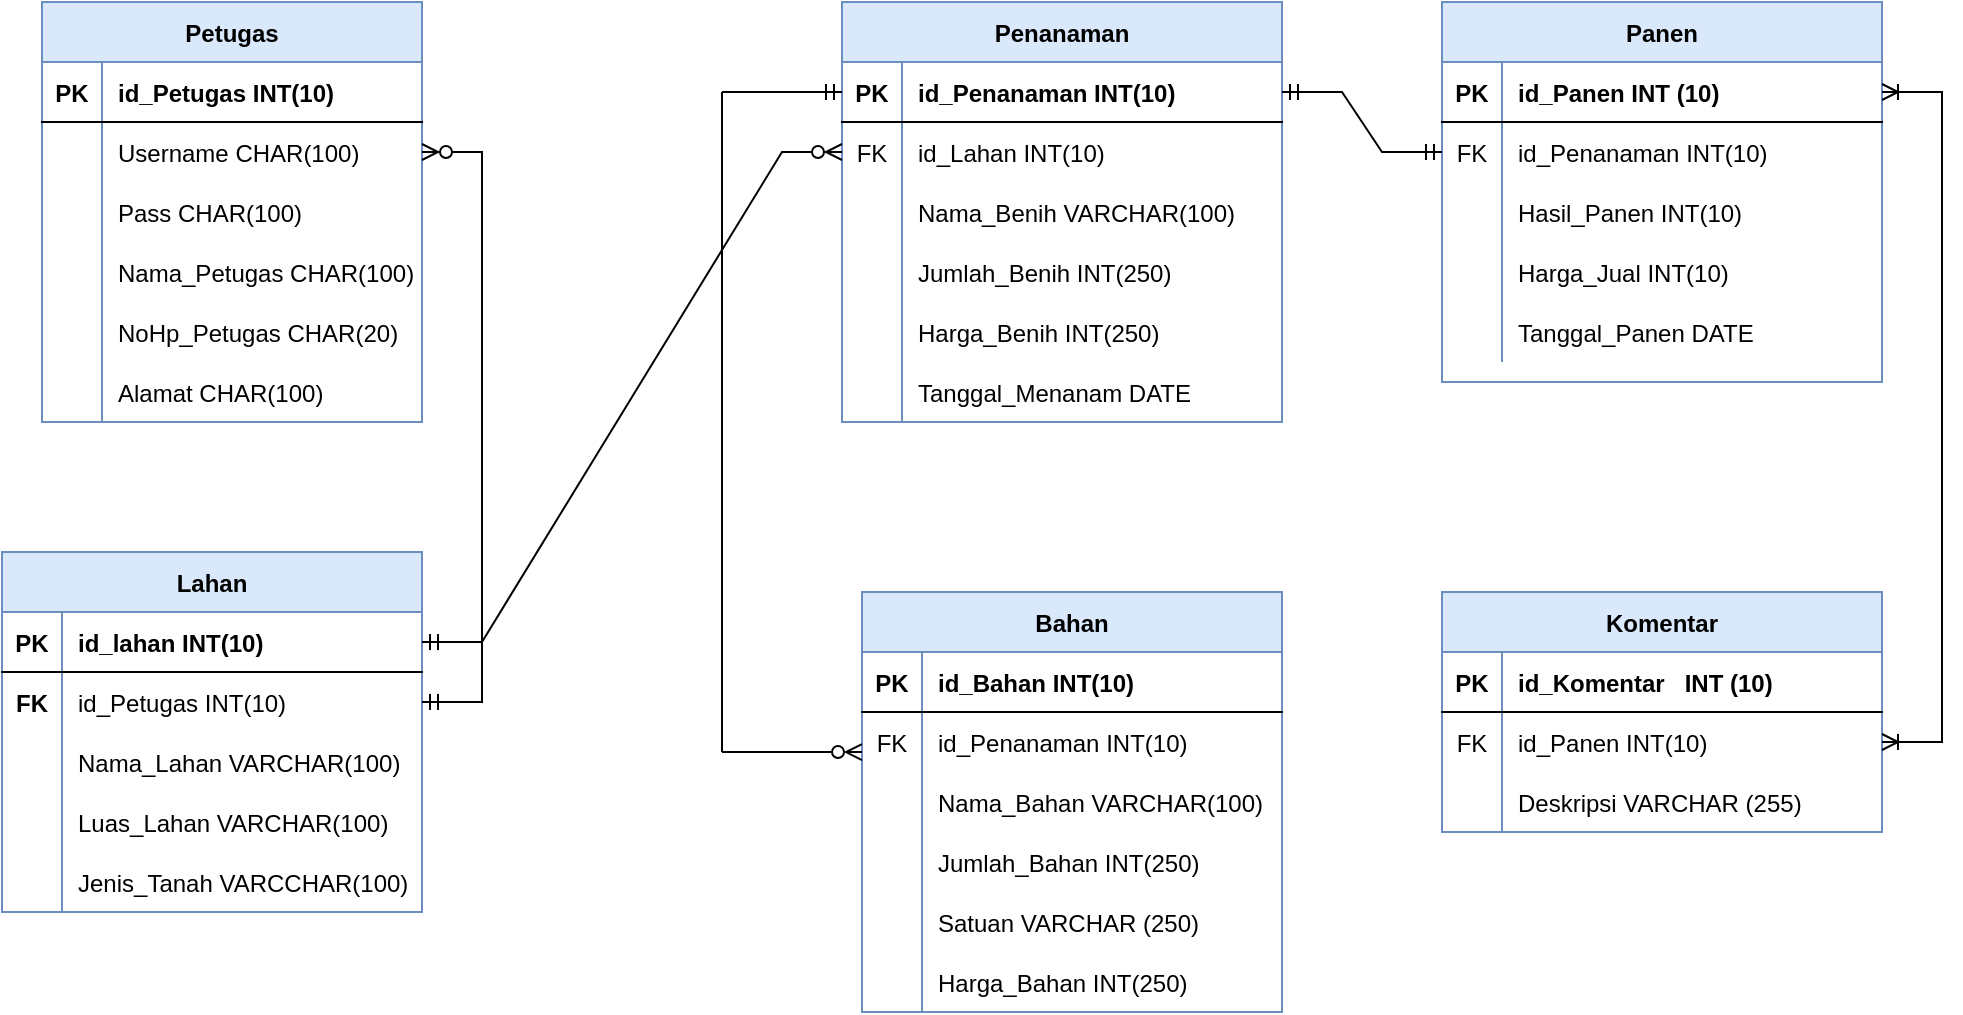 <mxfile version="18.1.2" type="github">
  <diagram id="t7URyuVreBYmDXlSiFJe" name="Page-1">
    <mxGraphModel dx="868" dy="450" grid="1" gridSize="10" guides="1" tooltips="1" connect="1" arrows="1" fold="1" page="1" pageScale="1" pageWidth="1700" pageHeight="1100" math="0" shadow="0">
      <root>
        <mxCell id="0" />
        <mxCell id="1" parent="0" />
        <mxCell id="6yhbWwJbMzKRtR10z-1x-57" value="Panen" style="shape=table;startSize=30;container=1;collapsible=1;childLayout=tableLayout;fixedRows=1;rowLines=0;fontStyle=1;align=center;resizeLast=1;fillColor=#dae8fc;strokeColor=#6c8ebf;" parent="1" vertex="1">
          <mxGeometry x="1000" y="55" width="220" height="190" as="geometry" />
        </mxCell>
        <mxCell id="6yhbWwJbMzKRtR10z-1x-58" value="" style="shape=tableRow;horizontal=0;startSize=0;swimlaneHead=0;swimlaneBody=0;fillColor=none;collapsible=0;dropTarget=0;points=[[0,0.5],[1,0.5]];portConstraint=eastwest;top=0;left=0;right=0;bottom=1;" parent="6yhbWwJbMzKRtR10z-1x-57" vertex="1">
          <mxGeometry y="30" width="220" height="30" as="geometry" />
        </mxCell>
        <mxCell id="6yhbWwJbMzKRtR10z-1x-59" value="PK" style="shape=partialRectangle;connectable=0;fillColor=none;top=0;left=0;bottom=0;right=0;fontStyle=1;overflow=hidden;" parent="6yhbWwJbMzKRtR10z-1x-58" vertex="1">
          <mxGeometry width="30" height="30" as="geometry">
            <mxRectangle width="30" height="30" as="alternateBounds" />
          </mxGeometry>
        </mxCell>
        <mxCell id="6yhbWwJbMzKRtR10z-1x-60" value="id_Panen INT (10)" style="shape=partialRectangle;connectable=0;fillColor=none;top=0;left=0;bottom=0;right=0;align=left;spacingLeft=6;fontStyle=1;overflow=hidden;" parent="6yhbWwJbMzKRtR10z-1x-58" vertex="1">
          <mxGeometry x="30" width="190" height="30" as="geometry">
            <mxRectangle width="190" height="30" as="alternateBounds" />
          </mxGeometry>
        </mxCell>
        <mxCell id="6yhbWwJbMzKRtR10z-1x-61" value="" style="shape=tableRow;horizontal=0;startSize=0;swimlaneHead=0;swimlaneBody=0;fillColor=none;collapsible=0;dropTarget=0;points=[[0,0.5],[1,0.5]];portConstraint=eastwest;top=0;left=0;right=0;bottom=0;" parent="6yhbWwJbMzKRtR10z-1x-57" vertex="1">
          <mxGeometry y="60" width="220" height="30" as="geometry" />
        </mxCell>
        <mxCell id="6yhbWwJbMzKRtR10z-1x-62" value="FK" style="shape=partialRectangle;connectable=0;fillColor=none;top=0;left=0;bottom=0;right=0;editable=1;overflow=hidden;" parent="6yhbWwJbMzKRtR10z-1x-61" vertex="1">
          <mxGeometry width="30" height="30" as="geometry">
            <mxRectangle width="30" height="30" as="alternateBounds" />
          </mxGeometry>
        </mxCell>
        <mxCell id="6yhbWwJbMzKRtR10z-1x-63" value="id_Penanaman INT(10)" style="shape=partialRectangle;connectable=0;fillColor=none;top=0;left=0;bottom=0;right=0;align=left;spacingLeft=6;overflow=hidden;" parent="6yhbWwJbMzKRtR10z-1x-61" vertex="1">
          <mxGeometry x="30" width="190" height="30" as="geometry">
            <mxRectangle width="190" height="30" as="alternateBounds" />
          </mxGeometry>
        </mxCell>
        <mxCell id="6yhbWwJbMzKRtR10z-1x-64" value="" style="shape=tableRow;horizontal=0;startSize=0;swimlaneHead=0;swimlaneBody=0;fillColor=none;collapsible=0;dropTarget=0;points=[[0,0.5],[1,0.5]];portConstraint=eastwest;top=0;left=0;right=0;bottom=0;" parent="6yhbWwJbMzKRtR10z-1x-57" vertex="1">
          <mxGeometry y="90" width="220" height="30" as="geometry" />
        </mxCell>
        <mxCell id="6yhbWwJbMzKRtR10z-1x-65" value="" style="shape=partialRectangle;connectable=0;fillColor=none;top=0;left=0;bottom=0;right=0;editable=1;overflow=hidden;" parent="6yhbWwJbMzKRtR10z-1x-64" vertex="1">
          <mxGeometry width="30" height="30" as="geometry">
            <mxRectangle width="30" height="30" as="alternateBounds" />
          </mxGeometry>
        </mxCell>
        <mxCell id="6yhbWwJbMzKRtR10z-1x-66" value="Hasil_Panen INT(10)" style="shape=partialRectangle;connectable=0;fillColor=none;top=0;left=0;bottom=0;right=0;align=left;spacingLeft=6;overflow=hidden;" parent="6yhbWwJbMzKRtR10z-1x-64" vertex="1">
          <mxGeometry x="30" width="190" height="30" as="geometry">
            <mxRectangle width="190" height="30" as="alternateBounds" />
          </mxGeometry>
        </mxCell>
        <mxCell id="6yhbWwJbMzKRtR10z-1x-67" value="" style="shape=tableRow;horizontal=0;startSize=0;swimlaneHead=0;swimlaneBody=0;fillColor=none;collapsible=0;dropTarget=0;points=[[0,0.5],[1,0.5]];portConstraint=eastwest;top=0;left=0;right=0;bottom=0;" parent="6yhbWwJbMzKRtR10z-1x-57" vertex="1">
          <mxGeometry y="120" width="220" height="30" as="geometry" />
        </mxCell>
        <mxCell id="6yhbWwJbMzKRtR10z-1x-68" value="" style="shape=partialRectangle;connectable=0;fillColor=none;top=0;left=0;bottom=0;right=0;editable=1;overflow=hidden;" parent="6yhbWwJbMzKRtR10z-1x-67" vertex="1">
          <mxGeometry width="30" height="30" as="geometry">
            <mxRectangle width="30" height="30" as="alternateBounds" />
          </mxGeometry>
        </mxCell>
        <mxCell id="6yhbWwJbMzKRtR10z-1x-69" value="Harga_Jual INT(10)" style="shape=partialRectangle;connectable=0;fillColor=none;top=0;left=0;bottom=0;right=0;align=left;spacingLeft=6;overflow=hidden;" parent="6yhbWwJbMzKRtR10z-1x-67" vertex="1">
          <mxGeometry x="30" width="190" height="30" as="geometry">
            <mxRectangle width="190" height="30" as="alternateBounds" />
          </mxGeometry>
        </mxCell>
        <mxCell id="6yhbWwJbMzKRtR10z-1x-168" value="" style="shape=tableRow;horizontal=0;startSize=0;swimlaneHead=0;swimlaneBody=0;fillColor=none;collapsible=0;dropTarget=0;points=[[0,0.5],[1,0.5]];portConstraint=eastwest;top=0;left=0;right=0;bottom=0;" parent="6yhbWwJbMzKRtR10z-1x-57" vertex="1">
          <mxGeometry y="150" width="220" height="30" as="geometry" />
        </mxCell>
        <mxCell id="6yhbWwJbMzKRtR10z-1x-169" value="" style="shape=partialRectangle;connectable=0;fillColor=none;top=0;left=0;bottom=0;right=0;editable=1;overflow=hidden;" parent="6yhbWwJbMzKRtR10z-1x-168" vertex="1">
          <mxGeometry width="30" height="30" as="geometry">
            <mxRectangle width="30" height="30" as="alternateBounds" />
          </mxGeometry>
        </mxCell>
        <mxCell id="6yhbWwJbMzKRtR10z-1x-170" value="Tanggal_Panen DATE" style="shape=partialRectangle;connectable=0;fillColor=none;top=0;left=0;bottom=0;right=0;align=left;spacingLeft=6;overflow=hidden;" parent="6yhbWwJbMzKRtR10z-1x-168" vertex="1">
          <mxGeometry x="30" width="190" height="30" as="geometry">
            <mxRectangle width="190" height="30" as="alternateBounds" />
          </mxGeometry>
        </mxCell>
        <mxCell id="6yhbWwJbMzKRtR10z-1x-70" value="Penanaman" style="shape=table;startSize=30;container=1;collapsible=1;childLayout=tableLayout;fixedRows=1;rowLines=0;fontStyle=1;align=center;resizeLast=1;fillColor=#dae8fc;strokeColor=#6c8ebf;" parent="1" vertex="1">
          <mxGeometry x="700" y="55" width="220" height="210" as="geometry" />
        </mxCell>
        <mxCell id="6yhbWwJbMzKRtR10z-1x-71" value="" style="shape=tableRow;horizontal=0;startSize=0;swimlaneHead=0;swimlaneBody=0;fillColor=none;collapsible=0;dropTarget=0;points=[[0,0.5],[1,0.5]];portConstraint=eastwest;top=0;left=0;right=0;bottom=1;" parent="6yhbWwJbMzKRtR10z-1x-70" vertex="1">
          <mxGeometry y="30" width="220" height="30" as="geometry" />
        </mxCell>
        <mxCell id="6yhbWwJbMzKRtR10z-1x-72" value="PK" style="shape=partialRectangle;connectable=0;fillColor=none;top=0;left=0;bottom=0;right=0;fontStyle=1;overflow=hidden;" parent="6yhbWwJbMzKRtR10z-1x-71" vertex="1">
          <mxGeometry width="30" height="30" as="geometry">
            <mxRectangle width="30" height="30" as="alternateBounds" />
          </mxGeometry>
        </mxCell>
        <mxCell id="6yhbWwJbMzKRtR10z-1x-73" value="id_Penanaman INT(10)" style="shape=partialRectangle;connectable=0;fillColor=none;top=0;left=0;bottom=0;right=0;align=left;spacingLeft=6;fontStyle=1;overflow=hidden;" parent="6yhbWwJbMzKRtR10z-1x-71" vertex="1">
          <mxGeometry x="30" width="190" height="30" as="geometry">
            <mxRectangle width="190" height="30" as="alternateBounds" />
          </mxGeometry>
        </mxCell>
        <mxCell id="6yhbWwJbMzKRtR10z-1x-74" value="" style="shape=tableRow;horizontal=0;startSize=0;swimlaneHead=0;swimlaneBody=0;fillColor=none;collapsible=0;dropTarget=0;points=[[0,0.5],[1,0.5]];portConstraint=eastwest;top=0;left=0;right=0;bottom=0;" parent="6yhbWwJbMzKRtR10z-1x-70" vertex="1">
          <mxGeometry y="60" width="220" height="30" as="geometry" />
        </mxCell>
        <mxCell id="6yhbWwJbMzKRtR10z-1x-75" value="FK" style="shape=partialRectangle;connectable=0;fillColor=none;top=0;left=0;bottom=0;right=0;editable=1;overflow=hidden;" parent="6yhbWwJbMzKRtR10z-1x-74" vertex="1">
          <mxGeometry width="30" height="30" as="geometry">
            <mxRectangle width="30" height="30" as="alternateBounds" />
          </mxGeometry>
        </mxCell>
        <mxCell id="6yhbWwJbMzKRtR10z-1x-76" value="id_Lahan INT(10)" style="shape=partialRectangle;connectable=0;fillColor=none;top=0;left=0;bottom=0;right=0;align=left;spacingLeft=6;overflow=hidden;" parent="6yhbWwJbMzKRtR10z-1x-74" vertex="1">
          <mxGeometry x="30" width="190" height="30" as="geometry">
            <mxRectangle width="190" height="30" as="alternateBounds" />
          </mxGeometry>
        </mxCell>
        <mxCell id="6yhbWwJbMzKRtR10z-1x-80" value="" style="shape=tableRow;horizontal=0;startSize=0;swimlaneHead=0;swimlaneBody=0;fillColor=none;collapsible=0;dropTarget=0;points=[[0,0.5],[1,0.5]];portConstraint=eastwest;top=0;left=0;right=0;bottom=0;" parent="6yhbWwJbMzKRtR10z-1x-70" vertex="1">
          <mxGeometry y="90" width="220" height="30" as="geometry" />
        </mxCell>
        <mxCell id="6yhbWwJbMzKRtR10z-1x-81" value="" style="shape=partialRectangle;connectable=0;fillColor=none;top=0;left=0;bottom=0;right=0;editable=1;overflow=hidden;" parent="6yhbWwJbMzKRtR10z-1x-80" vertex="1">
          <mxGeometry width="30" height="30" as="geometry">
            <mxRectangle width="30" height="30" as="alternateBounds" />
          </mxGeometry>
        </mxCell>
        <mxCell id="6yhbWwJbMzKRtR10z-1x-82" value="Nama_Benih VARCHAR(100)" style="shape=partialRectangle;connectable=0;fillColor=none;top=0;left=0;bottom=0;right=0;align=left;spacingLeft=6;overflow=hidden;" parent="6yhbWwJbMzKRtR10z-1x-80" vertex="1">
          <mxGeometry x="30" width="190" height="30" as="geometry">
            <mxRectangle width="190" height="30" as="alternateBounds" />
          </mxGeometry>
        </mxCell>
        <mxCell id="6yhbWwJbMzKRtR10z-1x-171" value="" style="shape=tableRow;horizontal=0;startSize=0;swimlaneHead=0;swimlaneBody=0;fillColor=none;collapsible=0;dropTarget=0;points=[[0,0.5],[1,0.5]];portConstraint=eastwest;top=0;left=0;right=0;bottom=0;" parent="6yhbWwJbMzKRtR10z-1x-70" vertex="1">
          <mxGeometry y="120" width="220" height="30" as="geometry" />
        </mxCell>
        <mxCell id="6yhbWwJbMzKRtR10z-1x-172" value="" style="shape=partialRectangle;connectable=0;fillColor=none;top=0;left=0;bottom=0;right=0;editable=1;overflow=hidden;" parent="6yhbWwJbMzKRtR10z-1x-171" vertex="1">
          <mxGeometry width="30" height="30" as="geometry">
            <mxRectangle width="30" height="30" as="alternateBounds" />
          </mxGeometry>
        </mxCell>
        <mxCell id="6yhbWwJbMzKRtR10z-1x-173" value="Jumlah_Benih INT(250)" style="shape=partialRectangle;connectable=0;fillColor=none;top=0;left=0;bottom=0;right=0;align=left;spacingLeft=6;overflow=hidden;" parent="6yhbWwJbMzKRtR10z-1x-171" vertex="1">
          <mxGeometry x="30" width="190" height="30" as="geometry">
            <mxRectangle width="190" height="30" as="alternateBounds" />
          </mxGeometry>
        </mxCell>
        <mxCell id="6yhbWwJbMzKRtR10z-1x-153" value="" style="shape=tableRow;horizontal=0;startSize=0;swimlaneHead=0;swimlaneBody=0;fillColor=none;collapsible=0;dropTarget=0;points=[[0,0.5],[1,0.5]];portConstraint=eastwest;top=0;left=0;right=0;bottom=0;" parent="6yhbWwJbMzKRtR10z-1x-70" vertex="1">
          <mxGeometry y="150" width="220" height="30" as="geometry" />
        </mxCell>
        <mxCell id="6yhbWwJbMzKRtR10z-1x-154" value="" style="shape=partialRectangle;connectable=0;fillColor=none;top=0;left=0;bottom=0;right=0;editable=1;overflow=hidden;" parent="6yhbWwJbMzKRtR10z-1x-153" vertex="1">
          <mxGeometry width="30" height="30" as="geometry">
            <mxRectangle width="30" height="30" as="alternateBounds" />
          </mxGeometry>
        </mxCell>
        <mxCell id="6yhbWwJbMzKRtR10z-1x-155" value="Harga_Benih INT(250)" style="shape=partialRectangle;connectable=0;fillColor=none;top=0;left=0;bottom=0;right=0;align=left;spacingLeft=6;overflow=hidden;" parent="6yhbWwJbMzKRtR10z-1x-153" vertex="1">
          <mxGeometry x="30" width="190" height="30" as="geometry">
            <mxRectangle width="190" height="30" as="alternateBounds" />
          </mxGeometry>
        </mxCell>
        <mxCell id="6yhbWwJbMzKRtR10z-1x-159" value="" style="shape=tableRow;horizontal=0;startSize=0;swimlaneHead=0;swimlaneBody=0;fillColor=none;collapsible=0;dropTarget=0;points=[[0,0.5],[1,0.5]];portConstraint=eastwest;top=0;left=0;right=0;bottom=0;" parent="6yhbWwJbMzKRtR10z-1x-70" vertex="1">
          <mxGeometry y="180" width="220" height="30" as="geometry" />
        </mxCell>
        <mxCell id="6yhbWwJbMzKRtR10z-1x-160" value="" style="shape=partialRectangle;connectable=0;fillColor=none;top=0;left=0;bottom=0;right=0;editable=1;overflow=hidden;" parent="6yhbWwJbMzKRtR10z-1x-159" vertex="1">
          <mxGeometry width="30" height="30" as="geometry">
            <mxRectangle width="30" height="30" as="alternateBounds" />
          </mxGeometry>
        </mxCell>
        <mxCell id="6yhbWwJbMzKRtR10z-1x-161" value="Tanggal_Menanam DATE" style="shape=partialRectangle;connectable=0;fillColor=none;top=0;left=0;bottom=0;right=0;align=left;spacingLeft=6;overflow=hidden;" parent="6yhbWwJbMzKRtR10z-1x-159" vertex="1">
          <mxGeometry x="30" width="190" height="30" as="geometry">
            <mxRectangle width="190" height="30" as="alternateBounds" />
          </mxGeometry>
        </mxCell>
        <mxCell id="6yhbWwJbMzKRtR10z-1x-83" value="Petugas" style="shape=table;startSize=30;container=1;collapsible=1;childLayout=tableLayout;fixedRows=1;rowLines=0;fontStyle=1;align=center;resizeLast=1;fillColor=#dae8fc;strokeColor=#6c8ebf;" parent="1" vertex="1">
          <mxGeometry x="300" y="55" width="190" height="210" as="geometry" />
        </mxCell>
        <mxCell id="6yhbWwJbMzKRtR10z-1x-84" value="" style="shape=tableRow;horizontal=0;startSize=0;swimlaneHead=0;swimlaneBody=0;fillColor=none;collapsible=0;dropTarget=0;points=[[0,0.5],[1,0.5]];portConstraint=eastwest;top=0;left=0;right=0;bottom=1;" parent="6yhbWwJbMzKRtR10z-1x-83" vertex="1">
          <mxGeometry y="30" width="190" height="30" as="geometry" />
        </mxCell>
        <mxCell id="6yhbWwJbMzKRtR10z-1x-85" value="PK" style="shape=partialRectangle;connectable=0;fillColor=none;top=0;left=0;bottom=0;right=0;fontStyle=1;overflow=hidden;" parent="6yhbWwJbMzKRtR10z-1x-84" vertex="1">
          <mxGeometry width="30" height="30" as="geometry">
            <mxRectangle width="30" height="30" as="alternateBounds" />
          </mxGeometry>
        </mxCell>
        <mxCell id="6yhbWwJbMzKRtR10z-1x-86" value="id_Petugas INT(10)" style="shape=partialRectangle;connectable=0;fillColor=none;top=0;left=0;bottom=0;right=0;align=left;spacingLeft=6;fontStyle=1;overflow=hidden;" parent="6yhbWwJbMzKRtR10z-1x-84" vertex="1">
          <mxGeometry x="30" width="160" height="30" as="geometry">
            <mxRectangle width="160" height="30" as="alternateBounds" />
          </mxGeometry>
        </mxCell>
        <mxCell id="D6ZERyK8u59fLl-tjKng-1" value="" style="shape=tableRow;horizontal=0;startSize=0;swimlaneHead=0;swimlaneBody=0;fillColor=none;collapsible=0;dropTarget=0;points=[[0,0.5],[1,0.5]];portConstraint=eastwest;top=0;left=0;right=0;bottom=0;" parent="6yhbWwJbMzKRtR10z-1x-83" vertex="1">
          <mxGeometry y="60" width="190" height="30" as="geometry" />
        </mxCell>
        <mxCell id="D6ZERyK8u59fLl-tjKng-2" value="" style="shape=partialRectangle;connectable=0;fillColor=none;top=0;left=0;bottom=0;right=0;editable=1;overflow=hidden;" parent="D6ZERyK8u59fLl-tjKng-1" vertex="1">
          <mxGeometry width="30" height="30" as="geometry">
            <mxRectangle width="30" height="30" as="alternateBounds" />
          </mxGeometry>
        </mxCell>
        <mxCell id="D6ZERyK8u59fLl-tjKng-3" value="Username CHAR(100)" style="shape=partialRectangle;connectable=0;fillColor=none;top=0;left=0;bottom=0;right=0;align=left;spacingLeft=6;overflow=hidden;" parent="D6ZERyK8u59fLl-tjKng-1" vertex="1">
          <mxGeometry x="30" width="160" height="30" as="geometry">
            <mxRectangle width="160" height="30" as="alternateBounds" />
          </mxGeometry>
        </mxCell>
        <mxCell id="6yhbWwJbMzKRtR10z-1x-87" value="" style="shape=tableRow;horizontal=0;startSize=0;swimlaneHead=0;swimlaneBody=0;fillColor=none;collapsible=0;dropTarget=0;points=[[0,0.5],[1,0.5]];portConstraint=eastwest;top=0;left=0;right=0;bottom=0;" parent="6yhbWwJbMzKRtR10z-1x-83" vertex="1">
          <mxGeometry y="90" width="190" height="30" as="geometry" />
        </mxCell>
        <mxCell id="6yhbWwJbMzKRtR10z-1x-88" value="" style="shape=partialRectangle;connectable=0;fillColor=none;top=0;left=0;bottom=0;right=0;editable=1;overflow=hidden;" parent="6yhbWwJbMzKRtR10z-1x-87" vertex="1">
          <mxGeometry width="30" height="30" as="geometry">
            <mxRectangle width="30" height="30" as="alternateBounds" />
          </mxGeometry>
        </mxCell>
        <mxCell id="6yhbWwJbMzKRtR10z-1x-89" value="Pass CHAR(100)" style="shape=partialRectangle;connectable=0;fillColor=none;top=0;left=0;bottom=0;right=0;align=left;spacingLeft=6;overflow=hidden;" parent="6yhbWwJbMzKRtR10z-1x-87" vertex="1">
          <mxGeometry x="30" width="160" height="30" as="geometry">
            <mxRectangle width="160" height="30" as="alternateBounds" />
          </mxGeometry>
        </mxCell>
        <mxCell id="D6ZERyK8u59fLl-tjKng-4" value="" style="shape=tableRow;horizontal=0;startSize=0;swimlaneHead=0;swimlaneBody=0;fillColor=none;collapsible=0;dropTarget=0;points=[[0,0.5],[1,0.5]];portConstraint=eastwest;top=0;left=0;right=0;bottom=0;" parent="6yhbWwJbMzKRtR10z-1x-83" vertex="1">
          <mxGeometry y="120" width="190" height="30" as="geometry" />
        </mxCell>
        <mxCell id="D6ZERyK8u59fLl-tjKng-5" value="" style="shape=partialRectangle;connectable=0;fillColor=none;top=0;left=0;bottom=0;right=0;editable=1;overflow=hidden;" parent="D6ZERyK8u59fLl-tjKng-4" vertex="1">
          <mxGeometry width="30" height="30" as="geometry">
            <mxRectangle width="30" height="30" as="alternateBounds" />
          </mxGeometry>
        </mxCell>
        <mxCell id="D6ZERyK8u59fLl-tjKng-6" value="Nama_Petugas CHAR(100)" style="shape=partialRectangle;connectable=0;fillColor=none;top=0;left=0;bottom=0;right=0;align=left;spacingLeft=6;overflow=hidden;" parent="D6ZERyK8u59fLl-tjKng-4" vertex="1">
          <mxGeometry x="30" width="160" height="30" as="geometry">
            <mxRectangle width="160" height="30" as="alternateBounds" />
          </mxGeometry>
        </mxCell>
        <mxCell id="6yhbWwJbMzKRtR10z-1x-90" value="" style="shape=tableRow;horizontal=0;startSize=0;swimlaneHead=0;swimlaneBody=0;fillColor=none;collapsible=0;dropTarget=0;points=[[0,0.5],[1,0.5]];portConstraint=eastwest;top=0;left=0;right=0;bottom=0;" parent="6yhbWwJbMzKRtR10z-1x-83" vertex="1">
          <mxGeometry y="150" width="190" height="30" as="geometry" />
        </mxCell>
        <mxCell id="6yhbWwJbMzKRtR10z-1x-91" value="" style="shape=partialRectangle;connectable=0;fillColor=none;top=0;left=0;bottom=0;right=0;editable=1;overflow=hidden;" parent="6yhbWwJbMzKRtR10z-1x-90" vertex="1">
          <mxGeometry width="30" height="30" as="geometry">
            <mxRectangle width="30" height="30" as="alternateBounds" />
          </mxGeometry>
        </mxCell>
        <mxCell id="6yhbWwJbMzKRtR10z-1x-92" value="NoHp_Petugas CHAR(20)" style="shape=partialRectangle;connectable=0;fillColor=none;top=0;left=0;bottom=0;right=0;align=left;spacingLeft=6;overflow=hidden;" parent="6yhbWwJbMzKRtR10z-1x-90" vertex="1">
          <mxGeometry x="30" width="160" height="30" as="geometry">
            <mxRectangle width="160" height="30" as="alternateBounds" />
          </mxGeometry>
        </mxCell>
        <mxCell id="6yhbWwJbMzKRtR10z-1x-93" value="" style="shape=tableRow;horizontal=0;startSize=0;swimlaneHead=0;swimlaneBody=0;fillColor=none;collapsible=0;dropTarget=0;points=[[0,0.5],[1,0.5]];portConstraint=eastwest;top=0;left=0;right=0;bottom=0;" parent="6yhbWwJbMzKRtR10z-1x-83" vertex="1">
          <mxGeometry y="180" width="190" height="30" as="geometry" />
        </mxCell>
        <mxCell id="6yhbWwJbMzKRtR10z-1x-94" value="" style="shape=partialRectangle;connectable=0;fillColor=none;top=0;left=0;bottom=0;right=0;editable=1;overflow=hidden;" parent="6yhbWwJbMzKRtR10z-1x-93" vertex="1">
          <mxGeometry width="30" height="30" as="geometry">
            <mxRectangle width="30" height="30" as="alternateBounds" />
          </mxGeometry>
        </mxCell>
        <mxCell id="6yhbWwJbMzKRtR10z-1x-95" value="Alamat CHAR(100)" style="shape=partialRectangle;connectable=0;fillColor=none;top=0;left=0;bottom=0;right=0;align=left;spacingLeft=6;overflow=hidden;" parent="6yhbWwJbMzKRtR10z-1x-93" vertex="1">
          <mxGeometry x="30" width="160" height="30" as="geometry">
            <mxRectangle width="160" height="30" as="alternateBounds" />
          </mxGeometry>
        </mxCell>
        <mxCell id="6yhbWwJbMzKRtR10z-1x-137" value="Bahan" style="shape=table;startSize=30;container=1;collapsible=1;childLayout=tableLayout;fixedRows=1;rowLines=0;fontStyle=1;align=center;resizeLast=1;fillColor=#dae8fc;strokeColor=#6c8ebf;" parent="1" vertex="1">
          <mxGeometry x="710" y="350" width="210" height="210" as="geometry">
            <mxRectangle x="240" y="320" width="110" height="30" as="alternateBounds" />
          </mxGeometry>
        </mxCell>
        <mxCell id="6yhbWwJbMzKRtR10z-1x-138" value="" style="shape=tableRow;horizontal=0;startSize=0;swimlaneHead=0;swimlaneBody=0;fillColor=none;collapsible=0;dropTarget=0;points=[[0,0.5],[1,0.5]];portConstraint=eastwest;top=0;left=0;right=0;bottom=1;" parent="6yhbWwJbMzKRtR10z-1x-137" vertex="1">
          <mxGeometry y="30" width="210" height="30" as="geometry" />
        </mxCell>
        <mxCell id="6yhbWwJbMzKRtR10z-1x-139" value="PK" style="shape=partialRectangle;connectable=0;fillColor=none;top=0;left=0;bottom=0;right=0;fontStyle=1;overflow=hidden;" parent="6yhbWwJbMzKRtR10z-1x-138" vertex="1">
          <mxGeometry width="30" height="30" as="geometry">
            <mxRectangle width="30" height="30" as="alternateBounds" />
          </mxGeometry>
        </mxCell>
        <mxCell id="6yhbWwJbMzKRtR10z-1x-140" value="id_Bahan INT(10)" style="shape=partialRectangle;connectable=0;fillColor=none;top=0;left=0;bottom=0;right=0;align=left;spacingLeft=6;fontStyle=1;overflow=hidden;" parent="6yhbWwJbMzKRtR10z-1x-138" vertex="1">
          <mxGeometry x="30" width="180" height="30" as="geometry">
            <mxRectangle width="180" height="30" as="alternateBounds" />
          </mxGeometry>
        </mxCell>
        <mxCell id="6yhbWwJbMzKRtR10z-1x-141" value="" style="shape=tableRow;horizontal=0;startSize=0;swimlaneHead=0;swimlaneBody=0;fillColor=none;collapsible=0;dropTarget=0;points=[[0,0.5],[1,0.5]];portConstraint=eastwest;top=0;left=0;right=0;bottom=0;" parent="6yhbWwJbMzKRtR10z-1x-137" vertex="1">
          <mxGeometry y="60" width="210" height="30" as="geometry" />
        </mxCell>
        <mxCell id="6yhbWwJbMzKRtR10z-1x-142" value="FK" style="shape=partialRectangle;connectable=0;fillColor=none;top=0;left=0;bottom=0;right=0;editable=1;overflow=hidden;" parent="6yhbWwJbMzKRtR10z-1x-141" vertex="1">
          <mxGeometry width="30" height="30" as="geometry">
            <mxRectangle width="30" height="30" as="alternateBounds" />
          </mxGeometry>
        </mxCell>
        <mxCell id="6yhbWwJbMzKRtR10z-1x-143" value="id_Penanaman INT(10)" style="shape=partialRectangle;connectable=0;fillColor=none;top=0;left=0;bottom=0;right=0;align=left;spacingLeft=6;overflow=hidden;" parent="6yhbWwJbMzKRtR10z-1x-141" vertex="1">
          <mxGeometry x="30" width="180" height="30" as="geometry">
            <mxRectangle width="180" height="30" as="alternateBounds" />
          </mxGeometry>
        </mxCell>
        <mxCell id="UFH75lNth7W8rYyG2wOp-7" value="" style="shape=tableRow;horizontal=0;startSize=0;swimlaneHead=0;swimlaneBody=0;fillColor=none;collapsible=0;dropTarget=0;points=[[0,0.5],[1,0.5]];portConstraint=eastwest;top=0;left=0;right=0;bottom=0;" parent="6yhbWwJbMzKRtR10z-1x-137" vertex="1">
          <mxGeometry y="90" width="210" height="30" as="geometry" />
        </mxCell>
        <mxCell id="UFH75lNth7W8rYyG2wOp-8" value="" style="shape=partialRectangle;connectable=0;fillColor=none;top=0;left=0;bottom=0;right=0;editable=1;overflow=hidden;" parent="UFH75lNth7W8rYyG2wOp-7" vertex="1">
          <mxGeometry width="30" height="30" as="geometry">
            <mxRectangle width="30" height="30" as="alternateBounds" />
          </mxGeometry>
        </mxCell>
        <mxCell id="UFH75lNth7W8rYyG2wOp-9" value="Nama_Bahan VARCHAR(100)" style="shape=partialRectangle;connectable=0;fillColor=none;top=0;left=0;bottom=0;right=0;align=left;spacingLeft=6;overflow=hidden;" parent="UFH75lNth7W8rYyG2wOp-7" vertex="1">
          <mxGeometry x="30" width="180" height="30" as="geometry">
            <mxRectangle width="180" height="30" as="alternateBounds" />
          </mxGeometry>
        </mxCell>
        <mxCell id="6yhbWwJbMzKRtR10z-1x-144" value="" style="shape=tableRow;horizontal=0;startSize=0;swimlaneHead=0;swimlaneBody=0;fillColor=none;collapsible=0;dropTarget=0;points=[[0,0.5],[1,0.5]];portConstraint=eastwest;top=0;left=0;right=0;bottom=0;" parent="6yhbWwJbMzKRtR10z-1x-137" vertex="1">
          <mxGeometry y="120" width="210" height="30" as="geometry" />
        </mxCell>
        <mxCell id="6yhbWwJbMzKRtR10z-1x-145" value="" style="shape=partialRectangle;connectable=0;fillColor=none;top=0;left=0;bottom=0;right=0;editable=1;overflow=hidden;" parent="6yhbWwJbMzKRtR10z-1x-144" vertex="1">
          <mxGeometry width="30" height="30" as="geometry">
            <mxRectangle width="30" height="30" as="alternateBounds" />
          </mxGeometry>
        </mxCell>
        <mxCell id="6yhbWwJbMzKRtR10z-1x-146" value="Jumlah_Bahan INT(250)" style="shape=partialRectangle;connectable=0;fillColor=none;top=0;left=0;bottom=0;right=0;align=left;spacingLeft=6;overflow=hidden;" parent="6yhbWwJbMzKRtR10z-1x-144" vertex="1">
          <mxGeometry x="30" width="180" height="30" as="geometry">
            <mxRectangle width="180" height="30" as="alternateBounds" />
          </mxGeometry>
        </mxCell>
        <mxCell id="6yhbWwJbMzKRtR10z-1x-147" value="" style="shape=tableRow;horizontal=0;startSize=0;swimlaneHead=0;swimlaneBody=0;fillColor=none;collapsible=0;dropTarget=0;points=[[0,0.5],[1,0.5]];portConstraint=eastwest;top=0;left=0;right=0;bottom=0;" parent="6yhbWwJbMzKRtR10z-1x-137" vertex="1">
          <mxGeometry y="150" width="210" height="30" as="geometry" />
        </mxCell>
        <mxCell id="6yhbWwJbMzKRtR10z-1x-148" value="" style="shape=partialRectangle;connectable=0;fillColor=none;top=0;left=0;bottom=0;right=0;editable=1;overflow=hidden;" parent="6yhbWwJbMzKRtR10z-1x-147" vertex="1">
          <mxGeometry width="30" height="30" as="geometry">
            <mxRectangle width="30" height="30" as="alternateBounds" />
          </mxGeometry>
        </mxCell>
        <mxCell id="6yhbWwJbMzKRtR10z-1x-149" value="Satuan VARCHAR (250)" style="shape=partialRectangle;connectable=0;fillColor=none;top=0;left=0;bottom=0;right=0;align=left;spacingLeft=6;overflow=hidden;" parent="6yhbWwJbMzKRtR10z-1x-147" vertex="1">
          <mxGeometry x="30" width="180" height="30" as="geometry">
            <mxRectangle width="180" height="30" as="alternateBounds" />
          </mxGeometry>
        </mxCell>
        <mxCell id="6yhbWwJbMzKRtR10z-1x-165" value="" style="shape=tableRow;horizontal=0;startSize=0;swimlaneHead=0;swimlaneBody=0;fillColor=none;collapsible=0;dropTarget=0;points=[[0,0.5],[1,0.5]];portConstraint=eastwest;top=0;left=0;right=0;bottom=0;" parent="6yhbWwJbMzKRtR10z-1x-137" vertex="1">
          <mxGeometry y="180" width="210" height="30" as="geometry" />
        </mxCell>
        <mxCell id="6yhbWwJbMzKRtR10z-1x-166" value="" style="shape=partialRectangle;connectable=0;fillColor=none;top=0;left=0;bottom=0;right=0;editable=1;overflow=hidden;" parent="6yhbWwJbMzKRtR10z-1x-165" vertex="1">
          <mxGeometry width="30" height="30" as="geometry">
            <mxRectangle width="30" height="30" as="alternateBounds" />
          </mxGeometry>
        </mxCell>
        <mxCell id="6yhbWwJbMzKRtR10z-1x-167" value="Harga_Bahan INT(250)" style="shape=partialRectangle;connectable=0;fillColor=none;top=0;left=0;bottom=0;right=0;align=left;spacingLeft=6;overflow=hidden;" parent="6yhbWwJbMzKRtR10z-1x-165" vertex="1">
          <mxGeometry x="30" width="180" height="30" as="geometry">
            <mxRectangle width="180" height="30" as="alternateBounds" />
          </mxGeometry>
        </mxCell>
        <mxCell id="ySP6mAlawkU9WYHDmNZm-18" value="Komentar" style="shape=table;startSize=30;container=1;collapsible=1;childLayout=tableLayout;fixedRows=1;rowLines=0;fontStyle=1;align=center;resizeLast=1;fillColor=#dae8fc;strokeColor=#6c8ebf;" parent="1" vertex="1">
          <mxGeometry x="1000" y="350" width="220" height="120" as="geometry" />
        </mxCell>
        <mxCell id="ySP6mAlawkU9WYHDmNZm-19" value="" style="shape=tableRow;horizontal=0;startSize=0;swimlaneHead=0;swimlaneBody=0;fillColor=none;collapsible=0;dropTarget=0;points=[[0,0.5],[1,0.5]];portConstraint=eastwest;top=0;left=0;right=0;bottom=1;" parent="ySP6mAlawkU9WYHDmNZm-18" vertex="1">
          <mxGeometry y="30" width="220" height="30" as="geometry" />
        </mxCell>
        <mxCell id="ySP6mAlawkU9WYHDmNZm-20" value="PK" style="shape=partialRectangle;connectable=0;fillColor=none;top=0;left=0;bottom=0;right=0;fontStyle=1;overflow=hidden;" parent="ySP6mAlawkU9WYHDmNZm-19" vertex="1">
          <mxGeometry width="30" height="30" as="geometry">
            <mxRectangle width="30" height="30" as="alternateBounds" />
          </mxGeometry>
        </mxCell>
        <mxCell id="ySP6mAlawkU9WYHDmNZm-21" value="id_Komentar   INT (10)" style="shape=partialRectangle;connectable=0;fillColor=none;top=0;left=0;bottom=0;right=0;align=left;spacingLeft=6;fontStyle=1;overflow=hidden;" parent="ySP6mAlawkU9WYHDmNZm-19" vertex="1">
          <mxGeometry x="30" width="190" height="30" as="geometry">
            <mxRectangle width="190" height="30" as="alternateBounds" />
          </mxGeometry>
        </mxCell>
        <mxCell id="ySP6mAlawkU9WYHDmNZm-28" value="" style="shape=tableRow;horizontal=0;startSize=0;swimlaneHead=0;swimlaneBody=0;fillColor=none;collapsible=0;dropTarget=0;points=[[0,0.5],[1,0.5]];portConstraint=eastwest;top=0;left=0;right=0;bottom=0;" parent="ySP6mAlawkU9WYHDmNZm-18" vertex="1">
          <mxGeometry y="60" width="220" height="30" as="geometry" />
        </mxCell>
        <mxCell id="ySP6mAlawkU9WYHDmNZm-29" value="FK" style="shape=partialRectangle;connectable=0;fillColor=none;top=0;left=0;bottom=0;right=0;editable=1;overflow=hidden;" parent="ySP6mAlawkU9WYHDmNZm-28" vertex="1">
          <mxGeometry width="30" height="30" as="geometry">
            <mxRectangle width="30" height="30" as="alternateBounds" />
          </mxGeometry>
        </mxCell>
        <mxCell id="ySP6mAlawkU9WYHDmNZm-30" value="id_Panen INT(10)" style="shape=partialRectangle;connectable=0;fillColor=none;top=0;left=0;bottom=0;right=0;align=left;spacingLeft=6;overflow=hidden;" parent="ySP6mAlawkU9WYHDmNZm-28" vertex="1">
          <mxGeometry x="30" width="190" height="30" as="geometry">
            <mxRectangle width="190" height="30" as="alternateBounds" />
          </mxGeometry>
        </mxCell>
        <mxCell id="ySP6mAlawkU9WYHDmNZm-31" value="" style="shape=tableRow;horizontal=0;startSize=0;swimlaneHead=0;swimlaneBody=0;fillColor=none;collapsible=0;dropTarget=0;points=[[0,0.5],[1,0.5]];portConstraint=eastwest;top=0;left=0;right=0;bottom=0;" parent="ySP6mAlawkU9WYHDmNZm-18" vertex="1">
          <mxGeometry y="90" width="220" height="30" as="geometry" />
        </mxCell>
        <mxCell id="ySP6mAlawkU9WYHDmNZm-32" value="" style="shape=partialRectangle;connectable=0;fillColor=none;top=0;left=0;bottom=0;right=0;editable=1;overflow=hidden;" parent="ySP6mAlawkU9WYHDmNZm-31" vertex="1">
          <mxGeometry width="30" height="30" as="geometry">
            <mxRectangle width="30" height="30" as="alternateBounds" />
          </mxGeometry>
        </mxCell>
        <mxCell id="ySP6mAlawkU9WYHDmNZm-33" value="Deskripsi VARCHAR (255)" style="shape=partialRectangle;connectable=0;fillColor=none;top=0;left=0;bottom=0;right=0;align=left;spacingLeft=6;overflow=hidden;" parent="ySP6mAlawkU9WYHDmNZm-31" vertex="1">
          <mxGeometry x="30" width="190" height="30" as="geometry">
            <mxRectangle width="190" height="30" as="alternateBounds" />
          </mxGeometry>
        </mxCell>
        <mxCell id="mZy_FAadTCwGvDHPIC-C-1" value="Lahan" style="shape=table;startSize=30;container=1;collapsible=1;childLayout=tableLayout;fixedRows=1;rowLines=0;fontStyle=1;align=center;resizeLast=1;fillColor=#dae8fc;strokeColor=#6c8ebf;" parent="1" vertex="1">
          <mxGeometry x="280" y="330" width="210" height="180" as="geometry" />
        </mxCell>
        <mxCell id="mZy_FAadTCwGvDHPIC-C-2" value="" style="shape=tableRow;horizontal=0;startSize=0;swimlaneHead=0;swimlaneBody=0;fillColor=none;collapsible=0;dropTarget=0;points=[[0,0.5],[1,0.5]];portConstraint=eastwest;top=0;left=0;right=0;bottom=1;" parent="mZy_FAadTCwGvDHPIC-C-1" vertex="1">
          <mxGeometry y="30" width="210" height="30" as="geometry" />
        </mxCell>
        <mxCell id="mZy_FAadTCwGvDHPIC-C-3" value="PK" style="shape=partialRectangle;connectable=0;fillColor=none;top=0;left=0;bottom=0;right=0;fontStyle=1;overflow=hidden;" parent="mZy_FAadTCwGvDHPIC-C-2" vertex="1">
          <mxGeometry width="30" height="30" as="geometry">
            <mxRectangle width="30" height="30" as="alternateBounds" />
          </mxGeometry>
        </mxCell>
        <mxCell id="mZy_FAadTCwGvDHPIC-C-4" value="id_lahan INT(10)" style="shape=partialRectangle;connectable=0;fillColor=none;top=0;left=0;bottom=0;right=0;align=left;spacingLeft=6;fontStyle=1;overflow=hidden;" parent="mZy_FAadTCwGvDHPIC-C-2" vertex="1">
          <mxGeometry x="30" width="180" height="30" as="geometry">
            <mxRectangle width="180" height="30" as="alternateBounds" />
          </mxGeometry>
        </mxCell>
        <mxCell id="mZy_FAadTCwGvDHPIC-C-5" value="" style="shape=tableRow;horizontal=0;startSize=0;swimlaneHead=0;swimlaneBody=0;fillColor=none;collapsible=0;dropTarget=0;points=[[0,0.5],[1,0.5]];portConstraint=eastwest;top=0;left=0;right=0;bottom=0;" parent="mZy_FAadTCwGvDHPIC-C-1" vertex="1">
          <mxGeometry y="60" width="210" height="30" as="geometry" />
        </mxCell>
        <mxCell id="mZy_FAadTCwGvDHPIC-C-6" value="FK" style="shape=partialRectangle;connectable=0;fillColor=none;top=0;left=0;bottom=0;right=0;editable=1;overflow=hidden;fontStyle=1" parent="mZy_FAadTCwGvDHPIC-C-5" vertex="1">
          <mxGeometry width="30" height="30" as="geometry">
            <mxRectangle width="30" height="30" as="alternateBounds" />
          </mxGeometry>
        </mxCell>
        <mxCell id="mZy_FAadTCwGvDHPIC-C-7" value="id_Petugas INT(10)" style="shape=partialRectangle;connectable=0;fillColor=none;top=0;left=0;bottom=0;right=0;align=left;spacingLeft=6;overflow=hidden;" parent="mZy_FAadTCwGvDHPIC-C-5" vertex="1">
          <mxGeometry x="30" width="180" height="30" as="geometry">
            <mxRectangle width="180" height="30" as="alternateBounds" />
          </mxGeometry>
        </mxCell>
        <mxCell id="mZy_FAadTCwGvDHPIC-C-8" value="" style="shape=tableRow;horizontal=0;startSize=0;swimlaneHead=0;swimlaneBody=0;fillColor=none;collapsible=0;dropTarget=0;points=[[0,0.5],[1,0.5]];portConstraint=eastwest;top=0;left=0;right=0;bottom=0;" parent="mZy_FAadTCwGvDHPIC-C-1" vertex="1">
          <mxGeometry y="90" width="210" height="30" as="geometry" />
        </mxCell>
        <mxCell id="mZy_FAadTCwGvDHPIC-C-9" value="" style="shape=partialRectangle;connectable=0;fillColor=none;top=0;left=0;bottom=0;right=0;editable=1;overflow=hidden;" parent="mZy_FAadTCwGvDHPIC-C-8" vertex="1">
          <mxGeometry width="30" height="30" as="geometry">
            <mxRectangle width="30" height="30" as="alternateBounds" />
          </mxGeometry>
        </mxCell>
        <mxCell id="mZy_FAadTCwGvDHPIC-C-10" value="Nama_Lahan VARCHAR(100)" style="shape=partialRectangle;connectable=0;fillColor=none;top=0;left=0;bottom=0;right=0;align=left;spacingLeft=6;overflow=hidden;" parent="mZy_FAadTCwGvDHPIC-C-8" vertex="1">
          <mxGeometry x="30" width="180" height="30" as="geometry">
            <mxRectangle width="180" height="30" as="alternateBounds" />
          </mxGeometry>
        </mxCell>
        <mxCell id="mZy_FAadTCwGvDHPIC-C-11" value="" style="shape=tableRow;horizontal=0;startSize=0;swimlaneHead=0;swimlaneBody=0;fillColor=none;collapsible=0;dropTarget=0;points=[[0,0.5],[1,0.5]];portConstraint=eastwest;top=0;left=0;right=0;bottom=0;" parent="mZy_FAadTCwGvDHPIC-C-1" vertex="1">
          <mxGeometry y="120" width="210" height="30" as="geometry" />
        </mxCell>
        <mxCell id="mZy_FAadTCwGvDHPIC-C-12" value="" style="shape=partialRectangle;connectable=0;fillColor=none;top=0;left=0;bottom=0;right=0;editable=1;overflow=hidden;" parent="mZy_FAadTCwGvDHPIC-C-11" vertex="1">
          <mxGeometry width="30" height="30" as="geometry">
            <mxRectangle width="30" height="30" as="alternateBounds" />
          </mxGeometry>
        </mxCell>
        <mxCell id="mZy_FAadTCwGvDHPIC-C-13" value="Luas_Lahan VARCHAR(100)" style="shape=partialRectangle;connectable=0;fillColor=none;top=0;left=0;bottom=0;right=0;align=left;spacingLeft=6;overflow=hidden;" parent="mZy_FAadTCwGvDHPIC-C-11" vertex="1">
          <mxGeometry x="30" width="180" height="30" as="geometry">
            <mxRectangle width="180" height="30" as="alternateBounds" />
          </mxGeometry>
        </mxCell>
        <mxCell id="mZy_FAadTCwGvDHPIC-C-14" value="" style="shape=tableRow;horizontal=0;startSize=0;swimlaneHead=0;swimlaneBody=0;fillColor=none;collapsible=0;dropTarget=0;points=[[0,0.5],[1,0.5]];portConstraint=eastwest;top=0;left=0;right=0;bottom=0;" parent="mZy_FAadTCwGvDHPIC-C-1" vertex="1">
          <mxGeometry y="150" width="210" height="30" as="geometry" />
        </mxCell>
        <mxCell id="mZy_FAadTCwGvDHPIC-C-15" value="" style="shape=partialRectangle;connectable=0;fillColor=none;top=0;left=0;bottom=0;right=0;editable=1;overflow=hidden;" parent="mZy_FAadTCwGvDHPIC-C-14" vertex="1">
          <mxGeometry width="30" height="30" as="geometry">
            <mxRectangle width="30" height="30" as="alternateBounds" />
          </mxGeometry>
        </mxCell>
        <mxCell id="mZy_FAadTCwGvDHPIC-C-16" value="Jenis_Tanah VARCCHAR(100)" style="shape=partialRectangle;connectable=0;fillColor=none;top=0;left=0;bottom=0;right=0;align=left;spacingLeft=6;overflow=hidden;" parent="mZy_FAadTCwGvDHPIC-C-14" vertex="1">
          <mxGeometry x="30" width="180" height="30" as="geometry">
            <mxRectangle width="180" height="30" as="alternateBounds" />
          </mxGeometry>
        </mxCell>
        <mxCell id="D6ZERyK8u59fLl-tjKng-7" value="" style="edgeStyle=entityRelationEdgeStyle;fontSize=12;html=1;endArrow=ERzeroToMany;startArrow=ERmandOne;rounded=0;exitX=1;exitY=0.5;exitDx=0;exitDy=0;entryX=1;entryY=0.5;entryDx=0;entryDy=0;" parent="1" source="mZy_FAadTCwGvDHPIC-C-5" target="D6ZERyK8u59fLl-tjKng-1" edge="1">
          <mxGeometry width="100" height="100" relative="1" as="geometry">
            <mxPoint x="530" y="100" as="sourcePoint" />
            <mxPoint x="610" y="90" as="targetPoint" />
          </mxGeometry>
        </mxCell>
        <mxCell id="D6ZERyK8u59fLl-tjKng-8" value="" style="edgeStyle=entityRelationEdgeStyle;fontSize=12;html=1;endArrow=ERzeroToMany;startArrow=ERmandOne;rounded=0;entryX=0;entryY=0.5;entryDx=0;entryDy=0;exitX=1;exitY=0.5;exitDx=0;exitDy=0;" parent="1" source="mZy_FAadTCwGvDHPIC-C-2" target="6yhbWwJbMzKRtR10z-1x-74" edge="1">
          <mxGeometry width="100" height="100" relative="1" as="geometry">
            <mxPoint x="840" y="65" as="sourcePoint" />
            <mxPoint x="940" y="90" as="targetPoint" />
          </mxGeometry>
        </mxCell>
        <mxCell id="D6ZERyK8u59fLl-tjKng-9" value="" style="edgeStyle=entityRelationEdgeStyle;fontSize=12;html=1;endArrow=ERmandOne;startArrow=ERmandOne;rounded=0;entryX=0;entryY=0.5;entryDx=0;entryDy=0;exitX=1;exitY=0.5;exitDx=0;exitDy=0;endFill=0;" parent="1" source="6yhbWwJbMzKRtR10z-1x-71" target="6yhbWwJbMzKRtR10z-1x-61" edge="1">
          <mxGeometry width="100" height="100" relative="1" as="geometry">
            <mxPoint x="1160" y="100" as="sourcePoint" />
            <mxPoint x="1270" y="105" as="targetPoint" />
          </mxGeometry>
        </mxCell>
        <mxCell id="D6ZERyK8u59fLl-tjKng-10" value="" style="edgeStyle=entityRelationEdgeStyle;fontSize=12;html=1;endArrow=ERoneToMany;endFill=0;startArrow=ERoneToMany;rounded=0;exitX=1;exitY=0.5;exitDx=0;exitDy=0;entryX=1;entryY=0.5;entryDx=0;entryDy=0;startFill=0;" parent="1" source="6yhbWwJbMzKRtR10z-1x-58" target="ySP6mAlawkU9WYHDmNZm-28" edge="1">
          <mxGeometry width="100" height="100" relative="1" as="geometry">
            <mxPoint x="1110" y="390" as="sourcePoint" />
            <mxPoint x="1270" y="485" as="targetPoint" />
          </mxGeometry>
        </mxCell>
        <mxCell id="UFH75lNth7W8rYyG2wOp-12" value="" style="endArrow=ERmandOne;html=1;rounded=0;entryX=0;entryY=0.5;entryDx=0;entryDy=0;endFill=0;" parent="1" target="6yhbWwJbMzKRtR10z-1x-71" edge="1">
          <mxGeometry width="50" height="50" relative="1" as="geometry">
            <mxPoint x="640" y="100" as="sourcePoint" />
            <mxPoint x="650" y="90" as="targetPoint" />
          </mxGeometry>
        </mxCell>
        <mxCell id="UFH75lNth7W8rYyG2wOp-13" value="" style="endArrow=none;html=1;rounded=0;" parent="1" edge="1">
          <mxGeometry width="50" height="50" relative="1" as="geometry">
            <mxPoint x="640" y="430" as="sourcePoint" />
            <mxPoint x="640" y="100" as="targetPoint" />
          </mxGeometry>
        </mxCell>
        <mxCell id="UFH75lNth7W8rYyG2wOp-14" value="" style="endArrow=ERzeroToMany;html=1;rounded=0;entryX=0;entryY=0.667;entryDx=0;entryDy=0;entryPerimeter=0;endFill=0;" parent="1" target="6yhbWwJbMzKRtR10z-1x-141" edge="1">
          <mxGeometry width="50" height="50" relative="1" as="geometry">
            <mxPoint x="640" y="430" as="sourcePoint" />
            <mxPoint x="700" y="430" as="targetPoint" />
          </mxGeometry>
        </mxCell>
      </root>
    </mxGraphModel>
  </diagram>
</mxfile>
